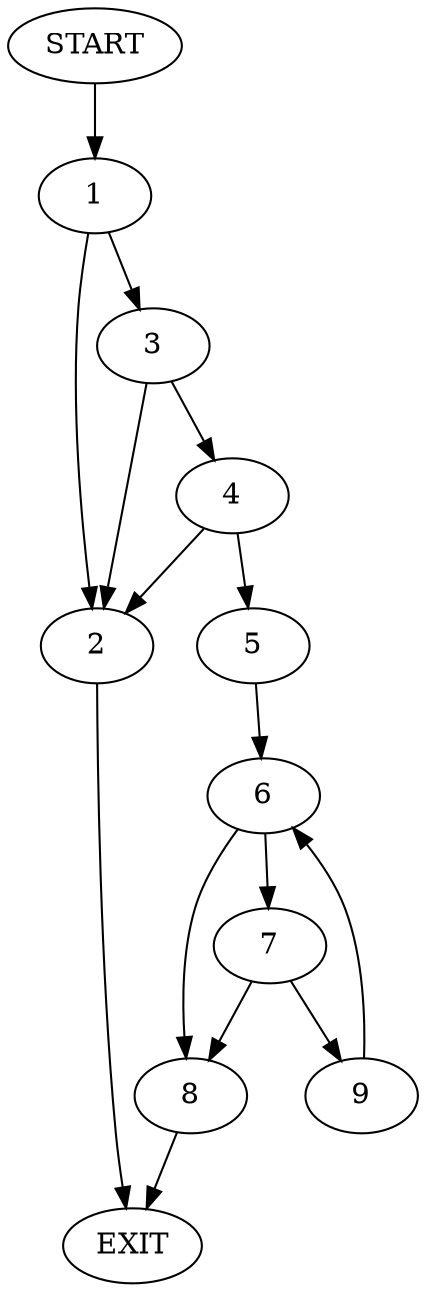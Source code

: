 digraph {
0 [label="START"]
10 [label="EXIT"]
0 -> 1
1 -> 2
1 -> 3
2 -> 10
3 -> 2
3 -> 4
4 -> 2
4 -> 5
5 -> 6
6 -> 7
6 -> 8
8 -> 10
7 -> 8
7 -> 9
9 -> 6
}
